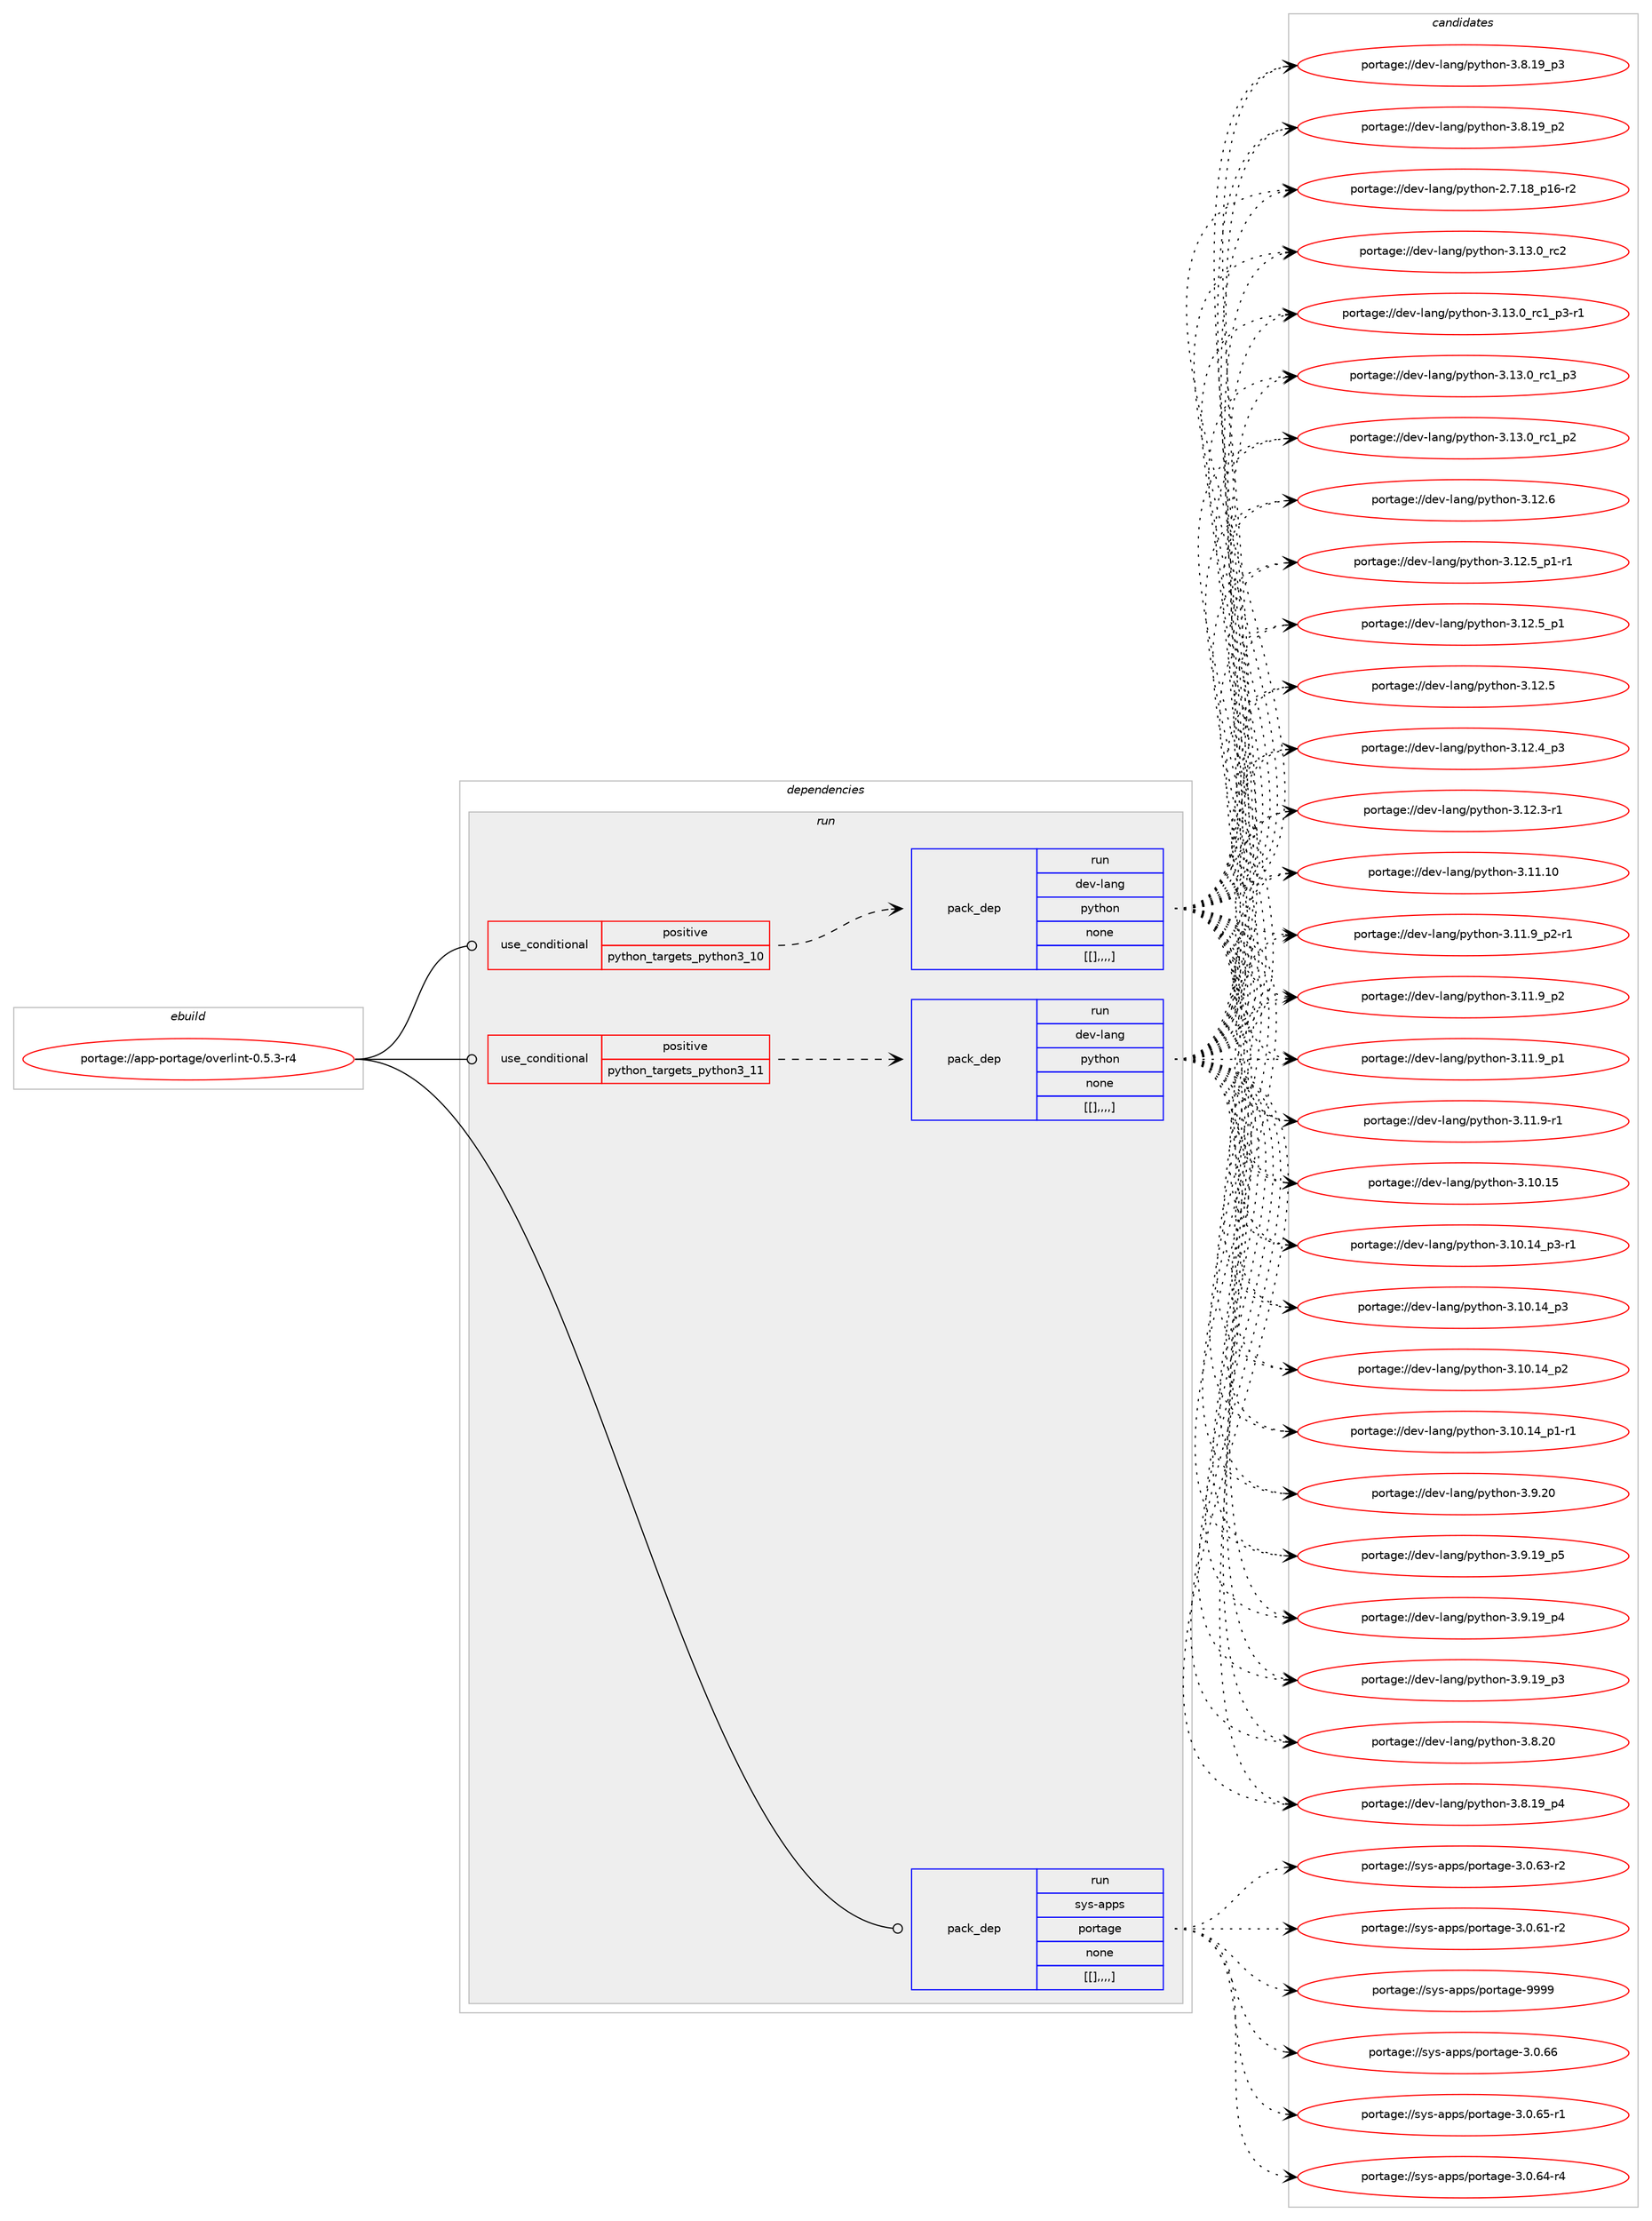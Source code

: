 digraph prolog {

# *************
# Graph options
# *************

newrank=true;
concentrate=true;
compound=true;
graph [rankdir=LR,fontname=Helvetica,fontsize=10,ranksep=1.5];#, ranksep=2.5, nodesep=0.2];
edge  [arrowhead=vee];
node  [fontname=Helvetica,fontsize=10];

# **********
# The ebuild
# **********

subgraph cluster_leftcol {
color=gray;
label=<<i>ebuild</i>>;
id [label="portage://app-portage/overlint-0.5.3-r4", color=red, width=4, href="../app-portage/overlint-0.5.3-r4.svg"];
}

# ****************
# The dependencies
# ****************

subgraph cluster_midcol {
color=gray;
label=<<i>dependencies</i>>;
subgraph cluster_compile {
fillcolor="#eeeeee";
style=filled;
label=<<i>compile</i>>;
}
subgraph cluster_compileandrun {
fillcolor="#eeeeee";
style=filled;
label=<<i>compile and run</i>>;
}
subgraph cluster_run {
fillcolor="#eeeeee";
style=filled;
label=<<i>run</i>>;
subgraph cond14314 {
dependency51665 [label=<<TABLE BORDER="0" CELLBORDER="1" CELLSPACING="0" CELLPADDING="4"><TR><TD ROWSPAN="3" CELLPADDING="10">use_conditional</TD></TR><TR><TD>positive</TD></TR><TR><TD>python_targets_python3_10</TD></TR></TABLE>>, shape=none, color=red];
subgraph pack36885 {
dependency51666 [label=<<TABLE BORDER="0" CELLBORDER="1" CELLSPACING="0" CELLPADDING="4" WIDTH="220"><TR><TD ROWSPAN="6" CELLPADDING="30">pack_dep</TD></TR><TR><TD WIDTH="110">run</TD></TR><TR><TD>dev-lang</TD></TR><TR><TD>python</TD></TR><TR><TD>none</TD></TR><TR><TD>[[],,,,]</TD></TR></TABLE>>, shape=none, color=blue];
}
dependency51665:e -> dependency51666:w [weight=20,style="dashed",arrowhead="vee"];
}
id:e -> dependency51665:w [weight=20,style="solid",arrowhead="odot"];
subgraph cond14315 {
dependency51667 [label=<<TABLE BORDER="0" CELLBORDER="1" CELLSPACING="0" CELLPADDING="4"><TR><TD ROWSPAN="3" CELLPADDING="10">use_conditional</TD></TR><TR><TD>positive</TD></TR><TR><TD>python_targets_python3_11</TD></TR></TABLE>>, shape=none, color=red];
subgraph pack36886 {
dependency51668 [label=<<TABLE BORDER="0" CELLBORDER="1" CELLSPACING="0" CELLPADDING="4" WIDTH="220"><TR><TD ROWSPAN="6" CELLPADDING="30">pack_dep</TD></TR><TR><TD WIDTH="110">run</TD></TR><TR><TD>dev-lang</TD></TR><TR><TD>python</TD></TR><TR><TD>none</TD></TR><TR><TD>[[],,,,]</TD></TR></TABLE>>, shape=none, color=blue];
}
dependency51667:e -> dependency51668:w [weight=20,style="dashed",arrowhead="vee"];
}
id:e -> dependency51667:w [weight=20,style="solid",arrowhead="odot"];
subgraph pack36887 {
dependency51669 [label=<<TABLE BORDER="0" CELLBORDER="1" CELLSPACING="0" CELLPADDING="4" WIDTH="220"><TR><TD ROWSPAN="6" CELLPADDING="30">pack_dep</TD></TR><TR><TD WIDTH="110">run</TD></TR><TR><TD>sys-apps</TD></TR><TR><TD>portage</TD></TR><TR><TD>none</TD></TR><TR><TD>[[],,,,]</TD></TR></TABLE>>, shape=none, color=blue];
}
id:e -> dependency51669:w [weight=20,style="solid",arrowhead="odot"];
}
}

# **************
# The candidates
# **************

subgraph cluster_choices {
rank=same;
color=gray;
label=<<i>candidates</i>>;

subgraph choice36885 {
color=black;
nodesep=1;
choice10010111845108971101034711212111610411111045514649514648951149950 [label="portage://dev-lang/python-3.13.0_rc2", color=red, width=4,href="../dev-lang/python-3.13.0_rc2.svg"];
choice1001011184510897110103471121211161041111104551464951464895114994995112514511449 [label="portage://dev-lang/python-3.13.0_rc1_p3-r1", color=red, width=4,href="../dev-lang/python-3.13.0_rc1_p3-r1.svg"];
choice100101118451089711010347112121116104111110455146495146489511499499511251 [label="portage://dev-lang/python-3.13.0_rc1_p3", color=red, width=4,href="../dev-lang/python-3.13.0_rc1_p3.svg"];
choice100101118451089711010347112121116104111110455146495146489511499499511250 [label="portage://dev-lang/python-3.13.0_rc1_p2", color=red, width=4,href="../dev-lang/python-3.13.0_rc1_p2.svg"];
choice10010111845108971101034711212111610411111045514649504654 [label="portage://dev-lang/python-3.12.6", color=red, width=4,href="../dev-lang/python-3.12.6.svg"];
choice1001011184510897110103471121211161041111104551464950465395112494511449 [label="portage://dev-lang/python-3.12.5_p1-r1", color=red, width=4,href="../dev-lang/python-3.12.5_p1-r1.svg"];
choice100101118451089711010347112121116104111110455146495046539511249 [label="portage://dev-lang/python-3.12.5_p1", color=red, width=4,href="../dev-lang/python-3.12.5_p1.svg"];
choice10010111845108971101034711212111610411111045514649504653 [label="portage://dev-lang/python-3.12.5", color=red, width=4,href="../dev-lang/python-3.12.5.svg"];
choice100101118451089711010347112121116104111110455146495046529511251 [label="portage://dev-lang/python-3.12.4_p3", color=red, width=4,href="../dev-lang/python-3.12.4_p3.svg"];
choice100101118451089711010347112121116104111110455146495046514511449 [label="portage://dev-lang/python-3.12.3-r1", color=red, width=4,href="../dev-lang/python-3.12.3-r1.svg"];
choice1001011184510897110103471121211161041111104551464949464948 [label="portage://dev-lang/python-3.11.10", color=red, width=4,href="../dev-lang/python-3.11.10.svg"];
choice1001011184510897110103471121211161041111104551464949465795112504511449 [label="portage://dev-lang/python-3.11.9_p2-r1", color=red, width=4,href="../dev-lang/python-3.11.9_p2-r1.svg"];
choice100101118451089711010347112121116104111110455146494946579511250 [label="portage://dev-lang/python-3.11.9_p2", color=red, width=4,href="../dev-lang/python-3.11.9_p2.svg"];
choice100101118451089711010347112121116104111110455146494946579511249 [label="portage://dev-lang/python-3.11.9_p1", color=red, width=4,href="../dev-lang/python-3.11.9_p1.svg"];
choice100101118451089711010347112121116104111110455146494946574511449 [label="portage://dev-lang/python-3.11.9-r1", color=red, width=4,href="../dev-lang/python-3.11.9-r1.svg"];
choice1001011184510897110103471121211161041111104551464948464953 [label="portage://dev-lang/python-3.10.15", color=red, width=4,href="../dev-lang/python-3.10.15.svg"];
choice100101118451089711010347112121116104111110455146494846495295112514511449 [label="portage://dev-lang/python-3.10.14_p3-r1", color=red, width=4,href="../dev-lang/python-3.10.14_p3-r1.svg"];
choice10010111845108971101034711212111610411111045514649484649529511251 [label="portage://dev-lang/python-3.10.14_p3", color=red, width=4,href="../dev-lang/python-3.10.14_p3.svg"];
choice10010111845108971101034711212111610411111045514649484649529511250 [label="portage://dev-lang/python-3.10.14_p2", color=red, width=4,href="../dev-lang/python-3.10.14_p2.svg"];
choice100101118451089711010347112121116104111110455146494846495295112494511449 [label="portage://dev-lang/python-3.10.14_p1-r1", color=red, width=4,href="../dev-lang/python-3.10.14_p1-r1.svg"];
choice10010111845108971101034711212111610411111045514657465048 [label="portage://dev-lang/python-3.9.20", color=red, width=4,href="../dev-lang/python-3.9.20.svg"];
choice100101118451089711010347112121116104111110455146574649579511253 [label="portage://dev-lang/python-3.9.19_p5", color=red, width=4,href="../dev-lang/python-3.9.19_p5.svg"];
choice100101118451089711010347112121116104111110455146574649579511252 [label="portage://dev-lang/python-3.9.19_p4", color=red, width=4,href="../dev-lang/python-3.9.19_p4.svg"];
choice100101118451089711010347112121116104111110455146574649579511251 [label="portage://dev-lang/python-3.9.19_p3", color=red, width=4,href="../dev-lang/python-3.9.19_p3.svg"];
choice10010111845108971101034711212111610411111045514656465048 [label="portage://dev-lang/python-3.8.20", color=red, width=4,href="../dev-lang/python-3.8.20.svg"];
choice100101118451089711010347112121116104111110455146564649579511252 [label="portage://dev-lang/python-3.8.19_p4", color=red, width=4,href="../dev-lang/python-3.8.19_p4.svg"];
choice100101118451089711010347112121116104111110455146564649579511251 [label="portage://dev-lang/python-3.8.19_p3", color=red, width=4,href="../dev-lang/python-3.8.19_p3.svg"];
choice100101118451089711010347112121116104111110455146564649579511250 [label="portage://dev-lang/python-3.8.19_p2", color=red, width=4,href="../dev-lang/python-3.8.19_p2.svg"];
choice100101118451089711010347112121116104111110455046554649569511249544511450 [label="portage://dev-lang/python-2.7.18_p16-r2", color=red, width=4,href="../dev-lang/python-2.7.18_p16-r2.svg"];
dependency51666:e -> choice10010111845108971101034711212111610411111045514649514648951149950:w [style=dotted,weight="100"];
dependency51666:e -> choice1001011184510897110103471121211161041111104551464951464895114994995112514511449:w [style=dotted,weight="100"];
dependency51666:e -> choice100101118451089711010347112121116104111110455146495146489511499499511251:w [style=dotted,weight="100"];
dependency51666:e -> choice100101118451089711010347112121116104111110455146495146489511499499511250:w [style=dotted,weight="100"];
dependency51666:e -> choice10010111845108971101034711212111610411111045514649504654:w [style=dotted,weight="100"];
dependency51666:e -> choice1001011184510897110103471121211161041111104551464950465395112494511449:w [style=dotted,weight="100"];
dependency51666:e -> choice100101118451089711010347112121116104111110455146495046539511249:w [style=dotted,weight="100"];
dependency51666:e -> choice10010111845108971101034711212111610411111045514649504653:w [style=dotted,weight="100"];
dependency51666:e -> choice100101118451089711010347112121116104111110455146495046529511251:w [style=dotted,weight="100"];
dependency51666:e -> choice100101118451089711010347112121116104111110455146495046514511449:w [style=dotted,weight="100"];
dependency51666:e -> choice1001011184510897110103471121211161041111104551464949464948:w [style=dotted,weight="100"];
dependency51666:e -> choice1001011184510897110103471121211161041111104551464949465795112504511449:w [style=dotted,weight="100"];
dependency51666:e -> choice100101118451089711010347112121116104111110455146494946579511250:w [style=dotted,weight="100"];
dependency51666:e -> choice100101118451089711010347112121116104111110455146494946579511249:w [style=dotted,weight="100"];
dependency51666:e -> choice100101118451089711010347112121116104111110455146494946574511449:w [style=dotted,weight="100"];
dependency51666:e -> choice1001011184510897110103471121211161041111104551464948464953:w [style=dotted,weight="100"];
dependency51666:e -> choice100101118451089711010347112121116104111110455146494846495295112514511449:w [style=dotted,weight="100"];
dependency51666:e -> choice10010111845108971101034711212111610411111045514649484649529511251:w [style=dotted,weight="100"];
dependency51666:e -> choice10010111845108971101034711212111610411111045514649484649529511250:w [style=dotted,weight="100"];
dependency51666:e -> choice100101118451089711010347112121116104111110455146494846495295112494511449:w [style=dotted,weight="100"];
dependency51666:e -> choice10010111845108971101034711212111610411111045514657465048:w [style=dotted,weight="100"];
dependency51666:e -> choice100101118451089711010347112121116104111110455146574649579511253:w [style=dotted,weight="100"];
dependency51666:e -> choice100101118451089711010347112121116104111110455146574649579511252:w [style=dotted,weight="100"];
dependency51666:e -> choice100101118451089711010347112121116104111110455146574649579511251:w [style=dotted,weight="100"];
dependency51666:e -> choice10010111845108971101034711212111610411111045514656465048:w [style=dotted,weight="100"];
dependency51666:e -> choice100101118451089711010347112121116104111110455146564649579511252:w [style=dotted,weight="100"];
dependency51666:e -> choice100101118451089711010347112121116104111110455146564649579511251:w [style=dotted,weight="100"];
dependency51666:e -> choice100101118451089711010347112121116104111110455146564649579511250:w [style=dotted,weight="100"];
dependency51666:e -> choice100101118451089711010347112121116104111110455046554649569511249544511450:w [style=dotted,weight="100"];
}
subgraph choice36886 {
color=black;
nodesep=1;
choice10010111845108971101034711212111610411111045514649514648951149950 [label="portage://dev-lang/python-3.13.0_rc2", color=red, width=4,href="../dev-lang/python-3.13.0_rc2.svg"];
choice1001011184510897110103471121211161041111104551464951464895114994995112514511449 [label="portage://dev-lang/python-3.13.0_rc1_p3-r1", color=red, width=4,href="../dev-lang/python-3.13.0_rc1_p3-r1.svg"];
choice100101118451089711010347112121116104111110455146495146489511499499511251 [label="portage://dev-lang/python-3.13.0_rc1_p3", color=red, width=4,href="../dev-lang/python-3.13.0_rc1_p3.svg"];
choice100101118451089711010347112121116104111110455146495146489511499499511250 [label="portage://dev-lang/python-3.13.0_rc1_p2", color=red, width=4,href="../dev-lang/python-3.13.0_rc1_p2.svg"];
choice10010111845108971101034711212111610411111045514649504654 [label="portage://dev-lang/python-3.12.6", color=red, width=4,href="../dev-lang/python-3.12.6.svg"];
choice1001011184510897110103471121211161041111104551464950465395112494511449 [label="portage://dev-lang/python-3.12.5_p1-r1", color=red, width=4,href="../dev-lang/python-3.12.5_p1-r1.svg"];
choice100101118451089711010347112121116104111110455146495046539511249 [label="portage://dev-lang/python-3.12.5_p1", color=red, width=4,href="../dev-lang/python-3.12.5_p1.svg"];
choice10010111845108971101034711212111610411111045514649504653 [label="portage://dev-lang/python-3.12.5", color=red, width=4,href="../dev-lang/python-3.12.5.svg"];
choice100101118451089711010347112121116104111110455146495046529511251 [label="portage://dev-lang/python-3.12.4_p3", color=red, width=4,href="../dev-lang/python-3.12.4_p3.svg"];
choice100101118451089711010347112121116104111110455146495046514511449 [label="portage://dev-lang/python-3.12.3-r1", color=red, width=4,href="../dev-lang/python-3.12.3-r1.svg"];
choice1001011184510897110103471121211161041111104551464949464948 [label="portage://dev-lang/python-3.11.10", color=red, width=4,href="../dev-lang/python-3.11.10.svg"];
choice1001011184510897110103471121211161041111104551464949465795112504511449 [label="portage://dev-lang/python-3.11.9_p2-r1", color=red, width=4,href="../dev-lang/python-3.11.9_p2-r1.svg"];
choice100101118451089711010347112121116104111110455146494946579511250 [label="portage://dev-lang/python-3.11.9_p2", color=red, width=4,href="../dev-lang/python-3.11.9_p2.svg"];
choice100101118451089711010347112121116104111110455146494946579511249 [label="portage://dev-lang/python-3.11.9_p1", color=red, width=4,href="../dev-lang/python-3.11.9_p1.svg"];
choice100101118451089711010347112121116104111110455146494946574511449 [label="portage://dev-lang/python-3.11.9-r1", color=red, width=4,href="../dev-lang/python-3.11.9-r1.svg"];
choice1001011184510897110103471121211161041111104551464948464953 [label="portage://dev-lang/python-3.10.15", color=red, width=4,href="../dev-lang/python-3.10.15.svg"];
choice100101118451089711010347112121116104111110455146494846495295112514511449 [label="portage://dev-lang/python-3.10.14_p3-r1", color=red, width=4,href="../dev-lang/python-3.10.14_p3-r1.svg"];
choice10010111845108971101034711212111610411111045514649484649529511251 [label="portage://dev-lang/python-3.10.14_p3", color=red, width=4,href="../dev-lang/python-3.10.14_p3.svg"];
choice10010111845108971101034711212111610411111045514649484649529511250 [label="portage://dev-lang/python-3.10.14_p2", color=red, width=4,href="../dev-lang/python-3.10.14_p2.svg"];
choice100101118451089711010347112121116104111110455146494846495295112494511449 [label="portage://dev-lang/python-3.10.14_p1-r1", color=red, width=4,href="../dev-lang/python-3.10.14_p1-r1.svg"];
choice10010111845108971101034711212111610411111045514657465048 [label="portage://dev-lang/python-3.9.20", color=red, width=4,href="../dev-lang/python-3.9.20.svg"];
choice100101118451089711010347112121116104111110455146574649579511253 [label="portage://dev-lang/python-3.9.19_p5", color=red, width=4,href="../dev-lang/python-3.9.19_p5.svg"];
choice100101118451089711010347112121116104111110455146574649579511252 [label="portage://dev-lang/python-3.9.19_p4", color=red, width=4,href="../dev-lang/python-3.9.19_p4.svg"];
choice100101118451089711010347112121116104111110455146574649579511251 [label="portage://dev-lang/python-3.9.19_p3", color=red, width=4,href="../dev-lang/python-3.9.19_p3.svg"];
choice10010111845108971101034711212111610411111045514656465048 [label="portage://dev-lang/python-3.8.20", color=red, width=4,href="../dev-lang/python-3.8.20.svg"];
choice100101118451089711010347112121116104111110455146564649579511252 [label="portage://dev-lang/python-3.8.19_p4", color=red, width=4,href="../dev-lang/python-3.8.19_p4.svg"];
choice100101118451089711010347112121116104111110455146564649579511251 [label="portage://dev-lang/python-3.8.19_p3", color=red, width=4,href="../dev-lang/python-3.8.19_p3.svg"];
choice100101118451089711010347112121116104111110455146564649579511250 [label="portage://dev-lang/python-3.8.19_p2", color=red, width=4,href="../dev-lang/python-3.8.19_p2.svg"];
choice100101118451089711010347112121116104111110455046554649569511249544511450 [label="portage://dev-lang/python-2.7.18_p16-r2", color=red, width=4,href="../dev-lang/python-2.7.18_p16-r2.svg"];
dependency51668:e -> choice10010111845108971101034711212111610411111045514649514648951149950:w [style=dotted,weight="100"];
dependency51668:e -> choice1001011184510897110103471121211161041111104551464951464895114994995112514511449:w [style=dotted,weight="100"];
dependency51668:e -> choice100101118451089711010347112121116104111110455146495146489511499499511251:w [style=dotted,weight="100"];
dependency51668:e -> choice100101118451089711010347112121116104111110455146495146489511499499511250:w [style=dotted,weight="100"];
dependency51668:e -> choice10010111845108971101034711212111610411111045514649504654:w [style=dotted,weight="100"];
dependency51668:e -> choice1001011184510897110103471121211161041111104551464950465395112494511449:w [style=dotted,weight="100"];
dependency51668:e -> choice100101118451089711010347112121116104111110455146495046539511249:w [style=dotted,weight="100"];
dependency51668:e -> choice10010111845108971101034711212111610411111045514649504653:w [style=dotted,weight="100"];
dependency51668:e -> choice100101118451089711010347112121116104111110455146495046529511251:w [style=dotted,weight="100"];
dependency51668:e -> choice100101118451089711010347112121116104111110455146495046514511449:w [style=dotted,weight="100"];
dependency51668:e -> choice1001011184510897110103471121211161041111104551464949464948:w [style=dotted,weight="100"];
dependency51668:e -> choice1001011184510897110103471121211161041111104551464949465795112504511449:w [style=dotted,weight="100"];
dependency51668:e -> choice100101118451089711010347112121116104111110455146494946579511250:w [style=dotted,weight="100"];
dependency51668:e -> choice100101118451089711010347112121116104111110455146494946579511249:w [style=dotted,weight="100"];
dependency51668:e -> choice100101118451089711010347112121116104111110455146494946574511449:w [style=dotted,weight="100"];
dependency51668:e -> choice1001011184510897110103471121211161041111104551464948464953:w [style=dotted,weight="100"];
dependency51668:e -> choice100101118451089711010347112121116104111110455146494846495295112514511449:w [style=dotted,weight="100"];
dependency51668:e -> choice10010111845108971101034711212111610411111045514649484649529511251:w [style=dotted,weight="100"];
dependency51668:e -> choice10010111845108971101034711212111610411111045514649484649529511250:w [style=dotted,weight="100"];
dependency51668:e -> choice100101118451089711010347112121116104111110455146494846495295112494511449:w [style=dotted,weight="100"];
dependency51668:e -> choice10010111845108971101034711212111610411111045514657465048:w [style=dotted,weight="100"];
dependency51668:e -> choice100101118451089711010347112121116104111110455146574649579511253:w [style=dotted,weight="100"];
dependency51668:e -> choice100101118451089711010347112121116104111110455146574649579511252:w [style=dotted,weight="100"];
dependency51668:e -> choice100101118451089711010347112121116104111110455146574649579511251:w [style=dotted,weight="100"];
dependency51668:e -> choice10010111845108971101034711212111610411111045514656465048:w [style=dotted,weight="100"];
dependency51668:e -> choice100101118451089711010347112121116104111110455146564649579511252:w [style=dotted,weight="100"];
dependency51668:e -> choice100101118451089711010347112121116104111110455146564649579511251:w [style=dotted,weight="100"];
dependency51668:e -> choice100101118451089711010347112121116104111110455146564649579511250:w [style=dotted,weight="100"];
dependency51668:e -> choice100101118451089711010347112121116104111110455046554649569511249544511450:w [style=dotted,weight="100"];
}
subgraph choice36887 {
color=black;
nodesep=1;
choice115121115459711211211547112111114116971031014557575757 [label="portage://sys-apps/portage-9999", color=red, width=4,href="../sys-apps/portage-9999.svg"];
choice1151211154597112112115471121111141169710310145514648465454 [label="portage://sys-apps/portage-3.0.66", color=red, width=4,href="../sys-apps/portage-3.0.66.svg"];
choice11512111545971121121154711211111411697103101455146484654534511449 [label="portage://sys-apps/portage-3.0.65-r1", color=red, width=4,href="../sys-apps/portage-3.0.65-r1.svg"];
choice11512111545971121121154711211111411697103101455146484654524511452 [label="portage://sys-apps/portage-3.0.64-r4", color=red, width=4,href="../sys-apps/portage-3.0.64-r4.svg"];
choice11512111545971121121154711211111411697103101455146484654514511450 [label="portage://sys-apps/portage-3.0.63-r2", color=red, width=4,href="../sys-apps/portage-3.0.63-r2.svg"];
choice11512111545971121121154711211111411697103101455146484654494511450 [label="portage://sys-apps/portage-3.0.61-r2", color=red, width=4,href="../sys-apps/portage-3.0.61-r2.svg"];
dependency51669:e -> choice115121115459711211211547112111114116971031014557575757:w [style=dotted,weight="100"];
dependency51669:e -> choice1151211154597112112115471121111141169710310145514648465454:w [style=dotted,weight="100"];
dependency51669:e -> choice11512111545971121121154711211111411697103101455146484654534511449:w [style=dotted,weight="100"];
dependency51669:e -> choice11512111545971121121154711211111411697103101455146484654524511452:w [style=dotted,weight="100"];
dependency51669:e -> choice11512111545971121121154711211111411697103101455146484654514511450:w [style=dotted,weight="100"];
dependency51669:e -> choice11512111545971121121154711211111411697103101455146484654494511450:w [style=dotted,weight="100"];
}
}

}
